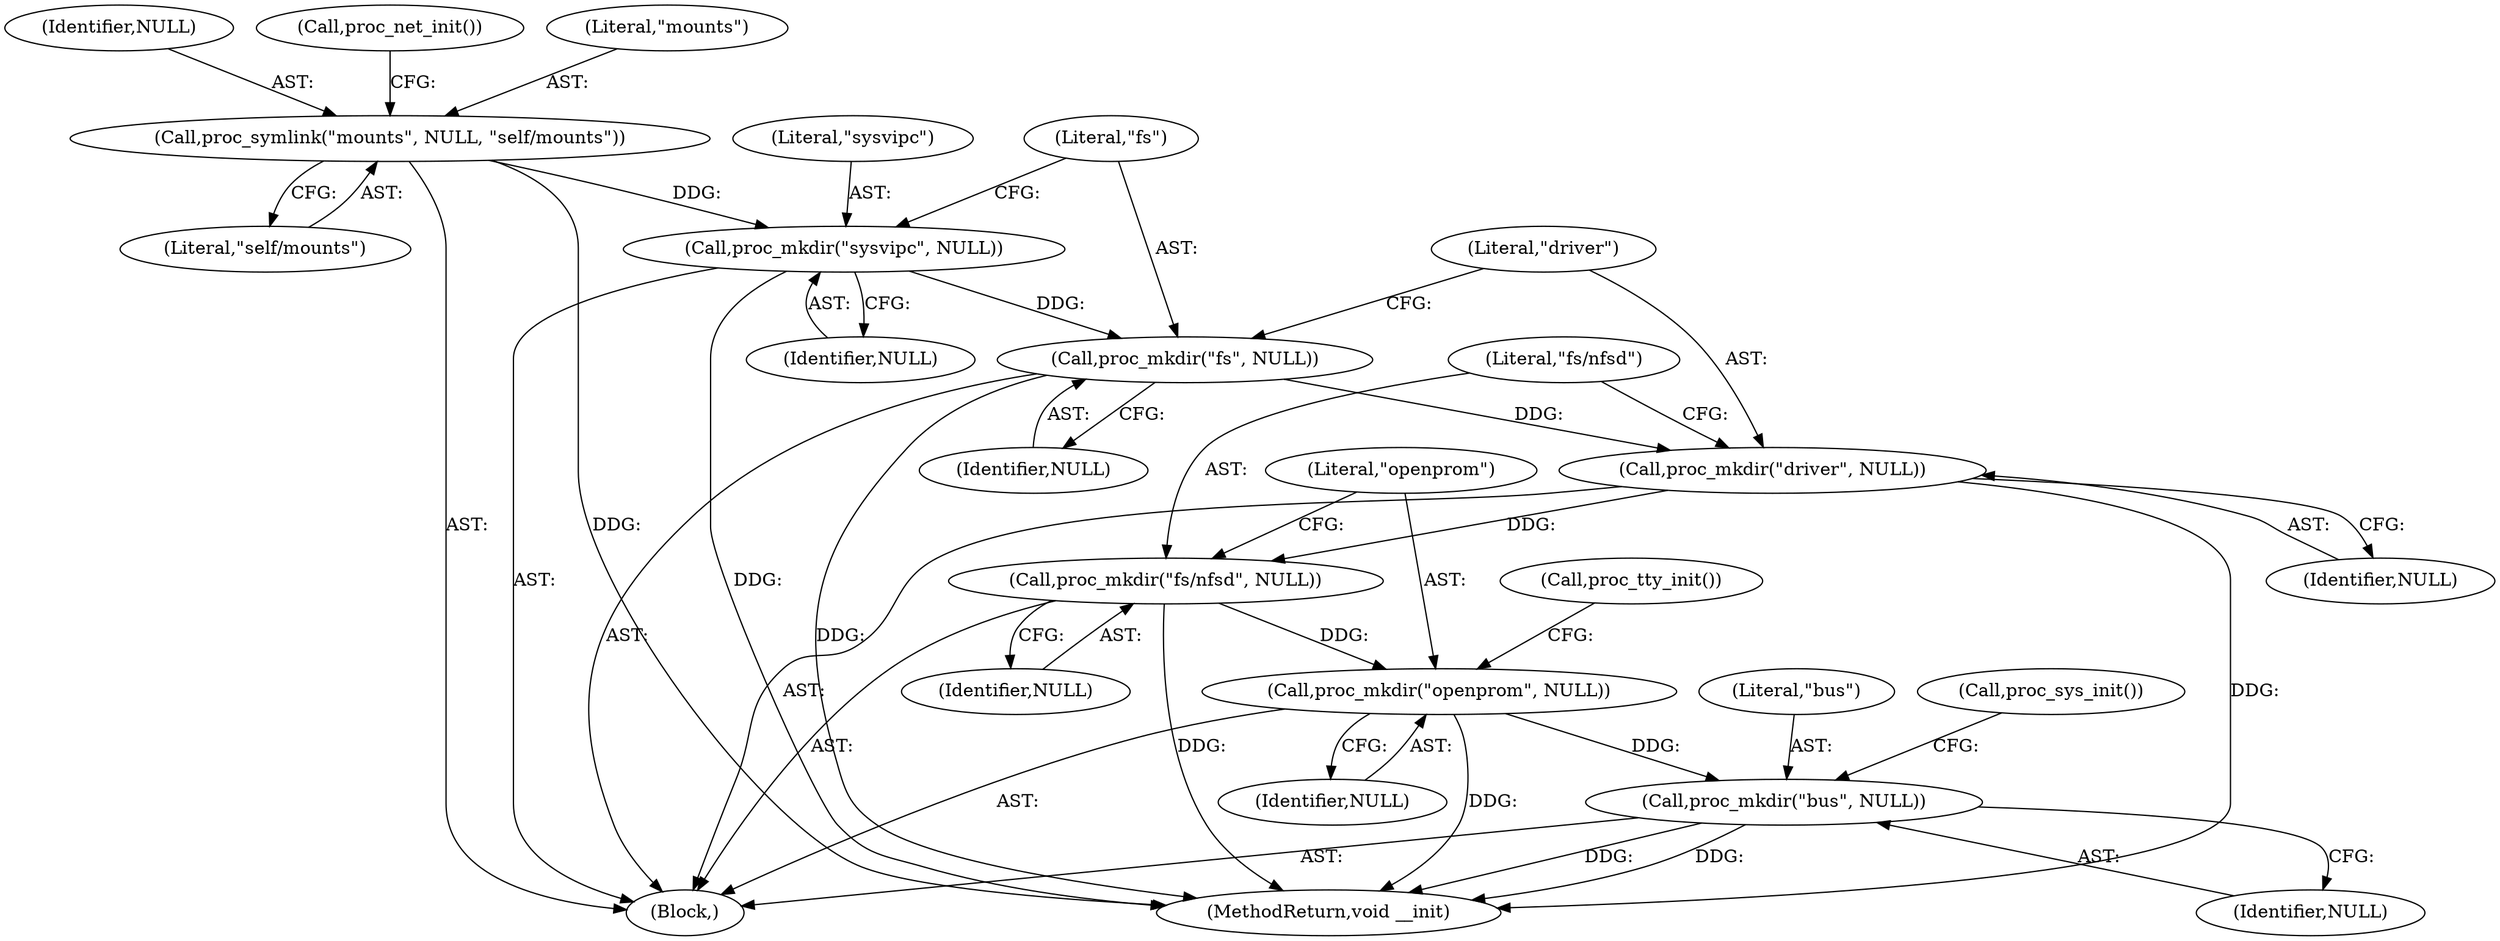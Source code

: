 digraph "0_linux_905ad269c55fc62bee3da29f7b1d1efeba8aa1e1_0@API" {
"1000144" [label="(Call,proc_mkdir(\"openprom\", NULL))"];
"1000141" [label="(Call,proc_mkdir(\"fs/nfsd\", NULL))"];
"1000138" [label="(Call,proc_mkdir(\"driver\", NULL))"];
"1000135" [label="(Call,proc_mkdir(\"fs\", NULL))"];
"1000132" [label="(Call,proc_mkdir(\"sysvipc\", NULL))"];
"1000127" [label="(Call,proc_symlink(\"mounts\", NULL, \"self/mounts\"))"];
"1000149" [label="(Call,proc_mkdir(\"bus\", NULL))"];
"1000141" [label="(Call,proc_mkdir(\"fs/nfsd\", NULL))"];
"1000142" [label="(Literal,\"fs/nfsd\")"];
"1000138" [label="(Call,proc_mkdir(\"driver\", NULL))"];
"1000140" [label="(Identifier,NULL)"];
"1000153" [label="(MethodReturn,void __init)"];
"1000136" [label="(Literal,\"fs\")"];
"1000135" [label="(Call,proc_mkdir(\"fs\", NULL))"];
"1000129" [label="(Identifier,NULL)"];
"1000150" [label="(Literal,\"bus\")"];
"1000151" [label="(Identifier,NULL)"];
"1000147" [label="(Call,proc_tty_init())"];
"1000131" [label="(Call,proc_net_init())"];
"1000133" [label="(Literal,\"sysvipc\")"];
"1000134" [label="(Identifier,NULL)"];
"1000145" [label="(Literal,\"openprom\")"];
"1000149" [label="(Call,proc_mkdir(\"bus\", NULL))"];
"1000104" [label="(Block,)"];
"1000128" [label="(Literal,\"mounts\")"];
"1000152" [label="(Call,proc_sys_init())"];
"1000132" [label="(Call,proc_mkdir(\"sysvipc\", NULL))"];
"1000139" [label="(Literal,\"driver\")"];
"1000137" [label="(Identifier,NULL)"];
"1000127" [label="(Call,proc_symlink(\"mounts\", NULL, \"self/mounts\"))"];
"1000146" [label="(Identifier,NULL)"];
"1000130" [label="(Literal,\"self/mounts\")"];
"1000143" [label="(Identifier,NULL)"];
"1000144" [label="(Call,proc_mkdir(\"openprom\", NULL))"];
"1000144" -> "1000104"  [label="AST: "];
"1000144" -> "1000146"  [label="CFG: "];
"1000145" -> "1000144"  [label="AST: "];
"1000146" -> "1000144"  [label="AST: "];
"1000147" -> "1000144"  [label="CFG: "];
"1000144" -> "1000153"  [label="DDG: "];
"1000141" -> "1000144"  [label="DDG: "];
"1000144" -> "1000149"  [label="DDG: "];
"1000141" -> "1000104"  [label="AST: "];
"1000141" -> "1000143"  [label="CFG: "];
"1000142" -> "1000141"  [label="AST: "];
"1000143" -> "1000141"  [label="AST: "];
"1000145" -> "1000141"  [label="CFG: "];
"1000141" -> "1000153"  [label="DDG: "];
"1000138" -> "1000141"  [label="DDG: "];
"1000138" -> "1000104"  [label="AST: "];
"1000138" -> "1000140"  [label="CFG: "];
"1000139" -> "1000138"  [label="AST: "];
"1000140" -> "1000138"  [label="AST: "];
"1000142" -> "1000138"  [label="CFG: "];
"1000138" -> "1000153"  [label="DDG: "];
"1000135" -> "1000138"  [label="DDG: "];
"1000135" -> "1000104"  [label="AST: "];
"1000135" -> "1000137"  [label="CFG: "];
"1000136" -> "1000135"  [label="AST: "];
"1000137" -> "1000135"  [label="AST: "];
"1000139" -> "1000135"  [label="CFG: "];
"1000135" -> "1000153"  [label="DDG: "];
"1000132" -> "1000135"  [label="DDG: "];
"1000132" -> "1000104"  [label="AST: "];
"1000132" -> "1000134"  [label="CFG: "];
"1000133" -> "1000132"  [label="AST: "];
"1000134" -> "1000132"  [label="AST: "];
"1000136" -> "1000132"  [label="CFG: "];
"1000132" -> "1000153"  [label="DDG: "];
"1000127" -> "1000132"  [label="DDG: "];
"1000127" -> "1000104"  [label="AST: "];
"1000127" -> "1000130"  [label="CFG: "];
"1000128" -> "1000127"  [label="AST: "];
"1000129" -> "1000127"  [label="AST: "];
"1000130" -> "1000127"  [label="AST: "];
"1000131" -> "1000127"  [label="CFG: "];
"1000127" -> "1000153"  [label="DDG: "];
"1000149" -> "1000104"  [label="AST: "];
"1000149" -> "1000151"  [label="CFG: "];
"1000150" -> "1000149"  [label="AST: "];
"1000151" -> "1000149"  [label="AST: "];
"1000152" -> "1000149"  [label="CFG: "];
"1000149" -> "1000153"  [label="DDG: "];
"1000149" -> "1000153"  [label="DDG: "];
}
